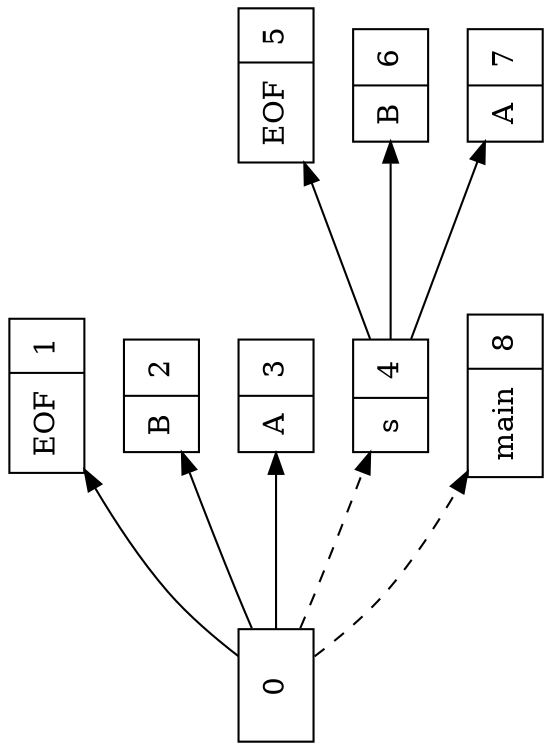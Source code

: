 digraph G {
orientation = landscape;
rankdir = LR;
ratio = compress;
s0 [ label="0", shape = record ] ;
s1 [ label="{EOF|1}", shape = record ] ;
s2 [ label="{B|2}", shape = record ] ;
s3 [ label="{A|3}", shape = record ] ;
s4 [ label="{s|4}", shape = record ] ;
s5 [ label="{EOF|5}", shape = record ] ;
s6 [ label="{B|6}", shape = record ] ;
s7 [ label="{A|7}", shape = record ] ;
s8 [ label="{main|8}", shape = record ] ;
s0 -> s1 [ label="        ", style = solid ] ;
s0 -> s2 [ label="        ", style = solid ] ;
s0 -> s3 [ label="        ", style = solid ] ;
s0 -> s4 [ label="        ", style = dashed ] ;
s0 -> s8 [ label="        ", style = dashed ] ;
s4 -> s5 [ label="        ", style = solid ] ;
s4 -> s6 [ label="        ", style = solid ] ;
s4 -> s7 [ label="        ", style = solid ] ;

}
